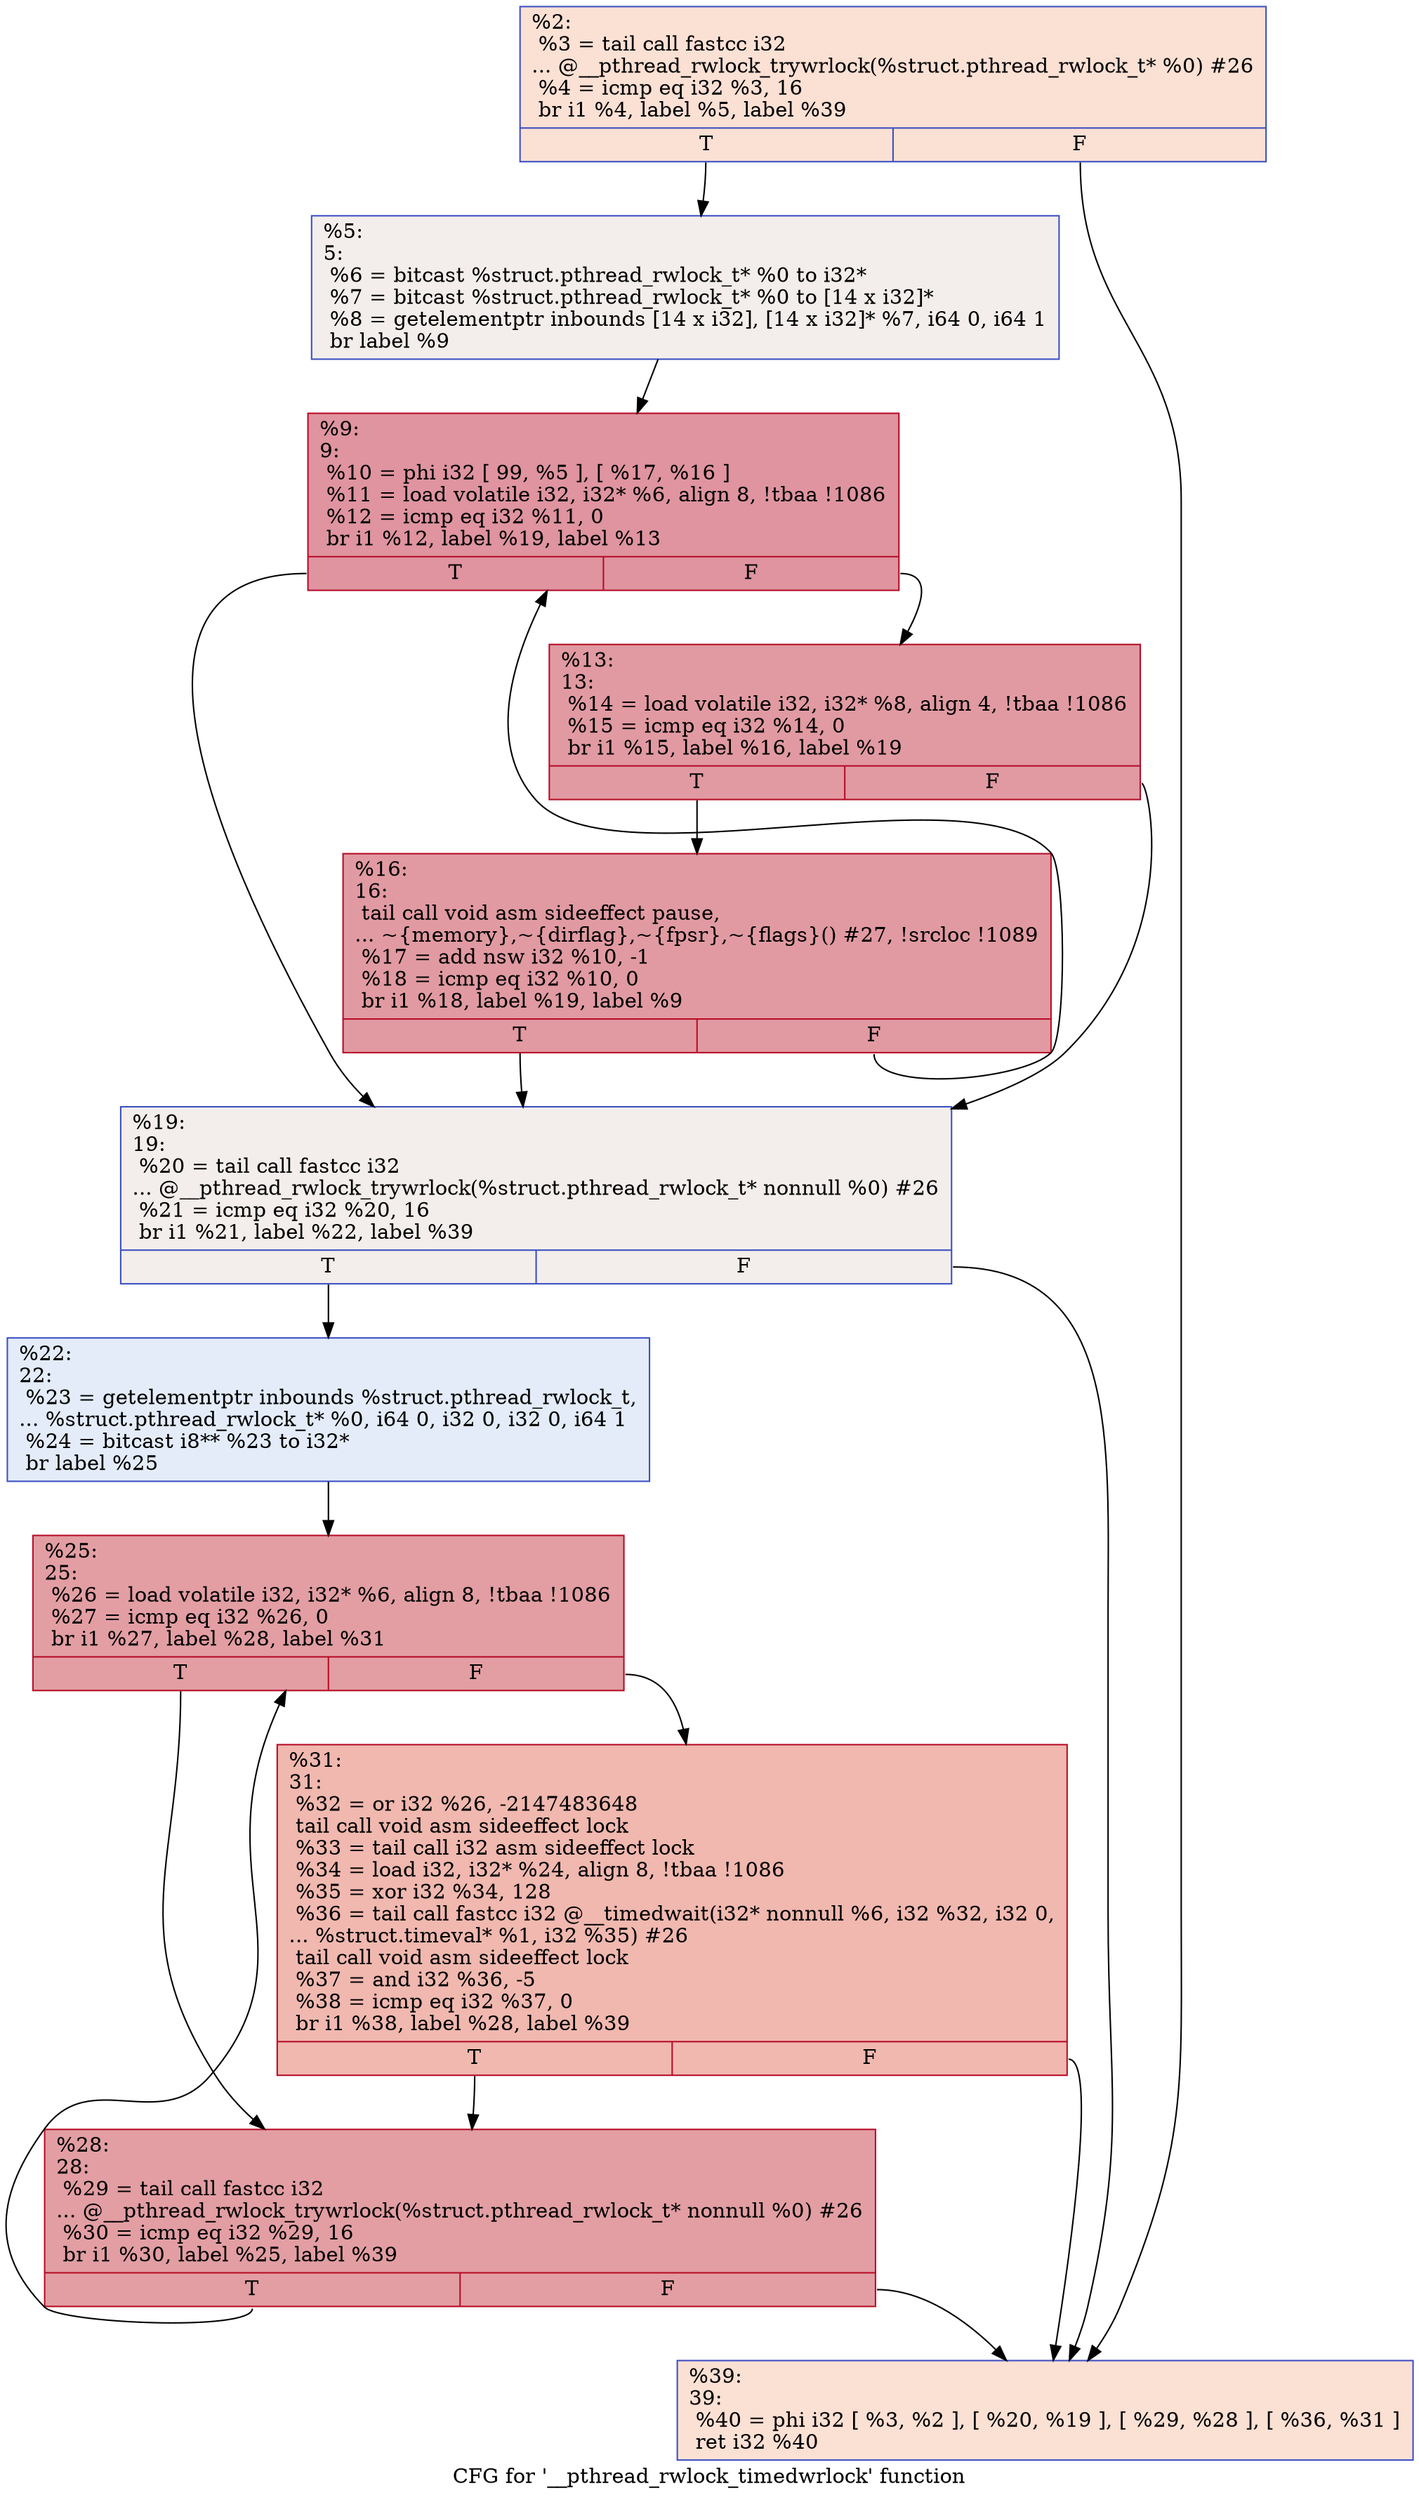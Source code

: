 digraph "CFG for '__pthread_rwlock_timedwrlock' function" {
	label="CFG for '__pthread_rwlock_timedwrlock' function";

	Node0x24c0f90 [shape=record,color="#3d50c3ff", style=filled, fillcolor="#f7b99e70",label="{%2:\l  %3 = tail call fastcc i32\l... @__pthread_rwlock_trywrlock(%struct.pthread_rwlock_t* %0) #26\l  %4 = icmp eq i32 %3, 16\l  br i1 %4, label %5, label %39\l|{<s0>T|<s1>F}}"];
	Node0x24c0f90:s0 -> Node0x24c1c30;
	Node0x24c0f90:s1 -> Node0x24c1f00;
	Node0x24c1c30 [shape=record,color="#3d50c3ff", style=filled, fillcolor="#e5d8d170",label="{%5:\l5:                                                \l  %6 = bitcast %struct.pthread_rwlock_t* %0 to i32*\l  %7 = bitcast %struct.pthread_rwlock_t* %0 to [14 x i32]*\l  %8 = getelementptr inbounds [14 x i32], [14 x i32]* %7, i64 0, i64 1\l  br label %9\l}"];
	Node0x24c1c30 -> Node0x24c1c80;
	Node0x24c1c80 [shape=record,color="#b70d28ff", style=filled, fillcolor="#b70d2870",label="{%9:\l9:                                                \l  %10 = phi i32 [ 99, %5 ], [ %17, %16 ]\l  %11 = load volatile i32, i32* %6, align 8, !tbaa !1086\l  %12 = icmp eq i32 %11, 0\l  br i1 %12, label %19, label %13\l|{<s0>T|<s1>F}}"];
	Node0x24c1c80:s0 -> Node0x24c1d70;
	Node0x24c1c80:s1 -> Node0x24c1cd0;
	Node0x24c1cd0 [shape=record,color="#b70d28ff", style=filled, fillcolor="#bb1b2c70",label="{%13:\l13:                                               \l  %14 = load volatile i32, i32* %8, align 4, !tbaa !1086\l  %15 = icmp eq i32 %14, 0\l  br i1 %15, label %16, label %19\l|{<s0>T|<s1>F}}"];
	Node0x24c1cd0:s0 -> Node0x24c1d20;
	Node0x24c1cd0:s1 -> Node0x24c1d70;
	Node0x24c1d20 [shape=record,color="#b70d28ff", style=filled, fillcolor="#bb1b2c70",label="{%16:\l16:                                               \l  tail call void asm sideeffect pause,\l... ~\{memory\},~\{dirflag\},~\{fpsr\},~\{flags\}() #27, !srcloc !1089\l  %17 = add nsw i32 %10, -1\l  %18 = icmp eq i32 %10, 0\l  br i1 %18, label %19, label %9\l|{<s0>T|<s1>F}}"];
	Node0x24c1d20:s0 -> Node0x24c1d70;
	Node0x24c1d20:s1 -> Node0x24c1c80;
	Node0x24c1d70 [shape=record,color="#3d50c3ff", style=filled, fillcolor="#e5d8d170",label="{%19:\l19:                                               \l  %20 = tail call fastcc i32\l... @__pthread_rwlock_trywrlock(%struct.pthread_rwlock_t* nonnull %0) #26\l  %21 = icmp eq i32 %20, 16\l  br i1 %21, label %22, label %39\l|{<s0>T|<s1>F}}"];
	Node0x24c1d70:s0 -> Node0x24c1dc0;
	Node0x24c1d70:s1 -> Node0x24c1f00;
	Node0x24c1dc0 [shape=record,color="#3d50c3ff", style=filled, fillcolor="#c1d4f470",label="{%22:\l22:                                               \l  %23 = getelementptr inbounds %struct.pthread_rwlock_t,\l... %struct.pthread_rwlock_t* %0, i64 0, i32 0, i32 0, i64 1\l  %24 = bitcast i8** %23 to i32*\l  br label %25\l}"];
	Node0x24c1dc0 -> Node0x24c1e10;
	Node0x24c1e10 [shape=record,color="#b70d28ff", style=filled, fillcolor="#be242e70",label="{%25:\l25:                                               \l  %26 = load volatile i32, i32* %6, align 8, !tbaa !1086\l  %27 = icmp eq i32 %26, 0\l  br i1 %27, label %28, label %31\l|{<s0>T|<s1>F}}"];
	Node0x24c1e10:s0 -> Node0x24c1e60;
	Node0x24c1e10:s1 -> Node0x24c1eb0;
	Node0x24c1e60 [shape=record,color="#b70d28ff", style=filled, fillcolor="#be242e70",label="{%28:\l28:                                               \l  %29 = tail call fastcc i32\l... @__pthread_rwlock_trywrlock(%struct.pthread_rwlock_t* nonnull %0) #26\l  %30 = icmp eq i32 %29, 16\l  br i1 %30, label %25, label %39\l|{<s0>T|<s1>F}}"];
	Node0x24c1e60:s0 -> Node0x24c1e10;
	Node0x24c1e60:s1 -> Node0x24c1f00;
	Node0x24c1eb0 [shape=record,color="#b70d28ff", style=filled, fillcolor="#dc5d4a70",label="{%31:\l31:                                               \l  %32 = or i32 %26, -2147483648\l  tail call void asm sideeffect lock \l  %33 = tail call i32 asm sideeffect lock \l  %34 = load i32, i32* %24, align 8, !tbaa !1086\l  %35 = xor i32 %34, 128\l  %36 = tail call fastcc i32 @__timedwait(i32* nonnull %6, i32 %32, i32 0,\l... %struct.timeval* %1, i32 %35) #26\l  tail call void asm sideeffect lock \l  %37 = and i32 %36, -5\l  %38 = icmp eq i32 %37, 0\l  br i1 %38, label %28, label %39\l|{<s0>T|<s1>F}}"];
	Node0x24c1eb0:s0 -> Node0x24c1e60;
	Node0x24c1eb0:s1 -> Node0x24c1f00;
	Node0x24c1f00 [shape=record,color="#3d50c3ff", style=filled, fillcolor="#f7b99e70",label="{%39:\l39:                                               \l  %40 = phi i32 [ %3, %2 ], [ %20, %19 ], [ %29, %28 ], [ %36, %31 ]\l  ret i32 %40\l}"];
}
